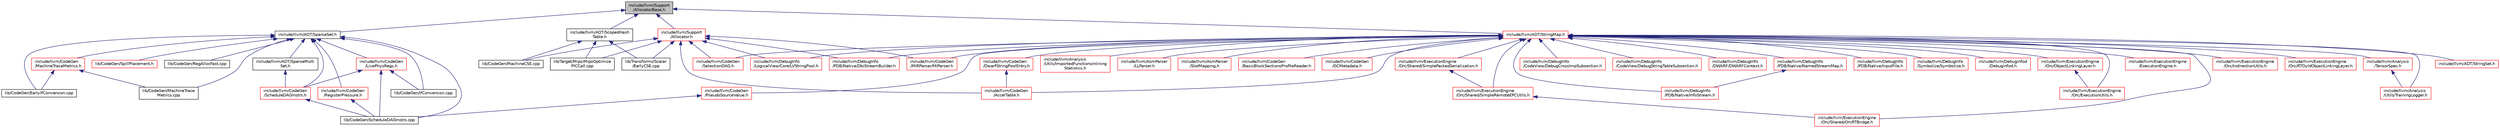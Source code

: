 digraph "include/llvm/Support/AllocatorBase.h"
{
 // LATEX_PDF_SIZE
  bgcolor="transparent";
  edge [fontname="Helvetica",fontsize="10",labelfontname="Helvetica",labelfontsize="10"];
  node [fontname="Helvetica",fontsize="10",shape=record];
  Node1 [label="include/llvm/Support\l/AllocatorBase.h",height=0.2,width=0.4,color="black", fillcolor="grey75", style="filled", fontcolor="black",tooltip=" "];
  Node1 -> Node2 [dir="back",color="midnightblue",fontsize="10",style="solid",fontname="Helvetica"];
  Node2 [label="include/llvm/ADT/ScopedHash\lTable.h",height=0.2,width=0.4,color="black",URL="$ScopedHashTable_8h.html",tooltip=" "];
  Node2 -> Node3 [dir="back",color="midnightblue",fontsize="10",style="solid",fontname="Helvetica"];
  Node3 [label="lib/CodeGen/MachineCSE.cpp",height=0.2,width=0.4,color="black",URL="$MachineCSE_8cpp.html",tooltip=" "];
  Node2 -> Node4 [dir="back",color="midnightblue",fontsize="10",style="solid",fontname="Helvetica"];
  Node4 [label="lib/Target/Mips/MipsOptimize\lPICCall.cpp",height=0.2,width=0.4,color="black",URL="$MipsOptimizePICCall_8cpp.html",tooltip=" "];
  Node2 -> Node5 [dir="back",color="midnightblue",fontsize="10",style="solid",fontname="Helvetica"];
  Node5 [label="lib/Transforms/Scalar\l/EarlyCSE.cpp",height=0.2,width=0.4,color="black",URL="$EarlyCSE_8cpp.html",tooltip=" "];
  Node1 -> Node6 [dir="back",color="midnightblue",fontsize="10",style="solid",fontname="Helvetica"];
  Node6 [label="include/llvm/ADT/SparseSet.h",height=0.2,width=0.4,color="black",URL="$SparseSet_8h.html",tooltip=" "];
  Node6 -> Node7 [dir="back",color="midnightblue",fontsize="10",style="solid",fontname="Helvetica"];
  Node7 [label="include/llvm/ADT/SparseMulti\lSet.h",height=0.2,width=0.4,color="black",URL="$SparseMultiSet_8h.html",tooltip=" "];
  Node7 -> Node8 [dir="back",color="midnightblue",fontsize="10",style="solid",fontname="Helvetica"];
  Node8 [label="include/llvm/CodeGen\l/ScheduleDAGInstrs.h",height=0.2,width=0.4,color="red",URL="$ScheduleDAGInstrs_8h.html",tooltip=" "];
  Node8 -> Node72 [dir="back",color="midnightblue",fontsize="10",style="solid",fontname="Helvetica"];
  Node72 [label="lib/CodeGen/ScheduleDAGInstrs.cpp",height=0.2,width=0.4,color="black",URL="$ScheduleDAGInstrs_8cpp.html",tooltip=" "];
  Node6 -> Node74 [dir="back",color="midnightblue",fontsize="10",style="solid",fontname="Helvetica"];
  Node74 [label="include/llvm/CodeGen\l/LivePhysRegs.h",height=0.2,width=0.4,color="red",URL="$LivePhysRegs_8h.html",tooltip=" "];
  Node74 -> Node8 [dir="back",color="midnightblue",fontsize="10",style="solid",fontname="Helvetica"];
  Node74 -> Node77 [dir="back",color="midnightblue",fontsize="10",style="solid",fontname="Helvetica"];
  Node77 [label="lib/CodeGen/IfConversion.cpp",height=0.2,width=0.4,color="black",URL="$IfConversion_8cpp.html",tooltip=" "];
  Node74 -> Node72 [dir="back",color="midnightblue",fontsize="10",style="solid",fontname="Helvetica"];
  Node6 -> Node119 [dir="back",color="midnightblue",fontsize="10",style="solid",fontname="Helvetica"];
  Node119 [label="include/llvm/CodeGen\l/MachineTraceMetrics.h",height=0.2,width=0.4,color="red",URL="$MachineTraceMetrics_8h.html",tooltip=" "];
  Node119 -> Node120 [dir="back",color="midnightblue",fontsize="10",style="solid",fontname="Helvetica"];
  Node120 [label="lib/CodeGen/EarlyIfConversion.cpp",height=0.2,width=0.4,color="black",URL="$EarlyIfConversion_8cpp.html",tooltip=" "];
  Node119 -> Node122 [dir="back",color="midnightblue",fontsize="10",style="solid",fontname="Helvetica"];
  Node122 [label="lib/CodeGen/MachineTrace\lMetrics.cpp",height=0.2,width=0.4,color="black",URL="$MachineTraceMetrics_8cpp.html",tooltip=" "];
  Node6 -> Node126 [dir="back",color="midnightblue",fontsize="10",style="solid",fontname="Helvetica"];
  Node126 [label="include/llvm/CodeGen\l/RegisterPressure.h",height=0.2,width=0.4,color="red",URL="$RegisterPressure_8h.html",tooltip=" "];
  Node126 -> Node72 [dir="back",color="midnightblue",fontsize="10",style="solid",fontname="Helvetica"];
  Node6 -> Node8 [dir="back",color="midnightblue",fontsize="10",style="solid",fontname="Helvetica"];
  Node6 -> Node120 [dir="back",color="midnightblue",fontsize="10",style="solid",fontname="Helvetica"];
  Node6 -> Node77 [dir="back",color="midnightblue",fontsize="10",style="solid",fontname="Helvetica"];
  Node6 -> Node122 [dir="back",color="midnightblue",fontsize="10",style="solid",fontname="Helvetica"];
  Node6 -> Node131 [dir="back",color="midnightblue",fontsize="10",style="solid",fontname="Helvetica"];
  Node131 [label="lib/CodeGen/SpillPlacement.h",height=0.2,width=0.4,color="red",URL="$SpillPlacement_8h.html",tooltip=" "];
  Node6 -> Node139 [dir="back",color="midnightblue",fontsize="10",style="solid",fontname="Helvetica"];
  Node139 [label="lib/CodeGen/RegAllocFast.cpp",height=0.2,width=0.4,color="black",URL="$RegAllocFast_8cpp.html",tooltip=" "];
  Node6 -> Node72 [dir="back",color="midnightblue",fontsize="10",style="solid",fontname="Helvetica"];
  Node1 -> Node140 [dir="back",color="midnightblue",fontsize="10",style="solid",fontname="Helvetica"];
  Node140 [label="include/llvm/ADT/StringMap.h",height=0.2,width=0.4,color="red",URL="$ADT_2StringMap_8h.html",tooltip=" "];
  Node140 -> Node141 [dir="back",color="midnightblue",fontsize="10",style="solid",fontname="Helvetica"];
  Node141 [label="include/llvm/ADT/StringSet.h",height=0.2,width=0.4,color="red",URL="$StringSet_8h.html",tooltip=" "];
  Node140 -> Node1120 [dir="back",color="midnightblue",fontsize="10",style="solid",fontname="Helvetica"];
  Node1120 [label="include/llvm/Analysis\l/TensorSpec.h",height=0.2,width=0.4,color="red",URL="$TensorSpec_8h.html",tooltip=" "];
  Node1120 -> Node1184 [dir="back",color="midnightblue",fontsize="10",style="solid",fontname="Helvetica"];
  Node1184 [label="include/llvm/Analysis\l/Utils/TrainingLogger.h",height=0.2,width=0.4,color="red",URL="$TrainingLogger_8h.html",tooltip=" "];
  Node140 -> Node1188 [dir="back",color="midnightblue",fontsize="10",style="solid",fontname="Helvetica"];
  Node1188 [label="include/llvm/Analysis\l/Utils/ImportedFunctionsInlining\lStatistics.h",height=0.2,width=0.4,color="red",URL="$ImportedFunctionsInliningStatistics_8h.html",tooltip=" "];
  Node140 -> Node1184 [dir="back",color="midnightblue",fontsize="10",style="solid",fontname="Helvetica"];
  Node140 -> Node1190 [dir="back",color="midnightblue",fontsize="10",style="solid",fontname="Helvetica"];
  Node1190 [label="include/llvm/AsmParser\l/LLParser.h",height=0.2,width=0.4,color="red",URL="$LLParser_8h.html",tooltip=" "];
  Node140 -> Node1193 [dir="back",color="midnightblue",fontsize="10",style="solid",fontname="Helvetica"];
  Node1193 [label="include/llvm/AsmParser\l/SlotMapping.h",height=0.2,width=0.4,color="red",URL="$SlotMapping_8h.html",tooltip=" "];
  Node140 -> Node1194 [dir="back",color="midnightblue",fontsize="10",style="solid",fontname="Helvetica"];
  Node1194 [label="include/llvm/CodeGen\l/AccelTable.h",height=0.2,width=0.4,color="red",URL="$AccelTable_8h.html",tooltip=" "];
  Node140 -> Node1210 [dir="back",color="midnightblue",fontsize="10",style="solid",fontname="Helvetica"];
  Node1210 [label="include/llvm/CodeGen\l/BasicBlockSectionsProfileReader.h",height=0.2,width=0.4,color="red",URL="$BasicBlockSectionsProfileReader_8h.html",tooltip=" "];
  Node140 -> Node1214 [dir="back",color="midnightblue",fontsize="10",style="solid",fontname="Helvetica"];
  Node1214 [label="include/llvm/CodeGen\l/DwarfStringPoolEntry.h",height=0.2,width=0.4,color="red",URL="$DwarfStringPoolEntry_8h.html",tooltip=" "];
  Node1214 -> Node1194 [dir="back",color="midnightblue",fontsize="10",style="solid",fontname="Helvetica"];
  Node140 -> Node1263 [dir="back",color="midnightblue",fontsize="10",style="solid",fontname="Helvetica"];
  Node1263 [label="include/llvm/CodeGen\l/GCMetadata.h",height=0.2,width=0.4,color="red",URL="$GCMetadata_8h.html",tooltip=" "];
  Node140 -> Node1266 [dir="back",color="midnightblue",fontsize="10",style="solid",fontname="Helvetica"];
  Node1266 [label="include/llvm/CodeGen\l/MIRParser/MIParser.h",height=0.2,width=0.4,color="red",URL="$MIParser_8h.html",tooltip=" "];
  Node140 -> Node1267 [dir="back",color="midnightblue",fontsize="10",style="solid",fontname="Helvetica"];
  Node1267 [label="include/llvm/CodeGen\l/PseudoSourceValue.h",height=0.2,width=0.4,color="red",URL="$PseudoSourceValue_8h.html",tooltip=" "];
  Node1267 -> Node72 [dir="back",color="midnightblue",fontsize="10",style="solid",fontname="Helvetica"];
  Node140 -> Node1378 [dir="back",color="midnightblue",fontsize="10",style="solid",fontname="Helvetica"];
  Node1378 [label="include/llvm/CodeGen\l/SelectionDAG.h",height=0.2,width=0.4,color="red",URL="$SelectionDAG_8h.html",tooltip=" "];
  Node140 -> Node1625 [dir="back",color="midnightblue",fontsize="10",style="solid",fontname="Helvetica"];
  Node1625 [label="include/llvm/DebugInfo\l/CodeView/DebugCrossImpSubsection.h",height=0.2,width=0.4,color="red",URL="$DebugCrossImpSubsection_8h.html",tooltip=" "];
  Node140 -> Node1629 [dir="back",color="midnightblue",fontsize="10",style="solid",fontname="Helvetica"];
  Node1629 [label="include/llvm/DebugInfo\l/CodeView/DebugStringTableSubsection.h",height=0.2,width=0.4,color="red",URL="$DebugStringTableSubsection_8h.html",tooltip=" "];
  Node140 -> Node1653 [dir="back",color="midnightblue",fontsize="10",style="solid",fontname="Helvetica"];
  Node1653 [label="include/llvm/DebugInfo\l/DWARF/DWARFContext.h",height=0.2,width=0.4,color="red",URL="$DWARFContext_8h.html",tooltip=" "];
  Node140 -> Node1671 [dir="back",color="midnightblue",fontsize="10",style="solid",fontname="Helvetica"];
  Node1671 [label="include/llvm/DebugInfo\l/LogicalView/Core/LVStringPool.h",height=0.2,width=0.4,color="red",URL="$LVStringPool_8h.html",tooltip=" "];
  Node140 -> Node1643 [dir="back",color="midnightblue",fontsize="10",style="solid",fontname="Helvetica"];
  Node1643 [label="include/llvm/DebugInfo\l/PDB/Native/DbiStreamBuilder.h",height=0.2,width=0.4,color="red",URL="$DbiStreamBuilder_8h.html",tooltip=" "];
  Node140 -> Node1683 [dir="back",color="midnightblue",fontsize="10",style="solid",fontname="Helvetica"];
  Node1683 [label="include/llvm/DebugInfo\l/PDB/Native/InfoStream.h",height=0.2,width=0.4,color="red",URL="$InfoStream_8h.html",tooltip=" "];
  Node140 -> Node1685 [dir="back",color="midnightblue",fontsize="10",style="solid",fontname="Helvetica"];
  Node1685 [label="include/llvm/DebugInfo\l/PDB/Native/InputFile.h",height=0.2,width=0.4,color="red",URL="$InputFile_8h.html",tooltip=" "];
  Node140 -> Node1687 [dir="back",color="midnightblue",fontsize="10",style="solid",fontname="Helvetica"];
  Node1687 [label="include/llvm/DebugInfo\l/PDB/Native/NamedStreamMap.h",height=0.2,width=0.4,color="red",URL="$NamedStreamMap_8h.html",tooltip=" "];
  Node1687 -> Node1683 [dir="back",color="midnightblue",fontsize="10",style="solid",fontname="Helvetica"];
  Node140 -> Node1690 [dir="back",color="midnightblue",fontsize="10",style="solid",fontname="Helvetica"];
  Node1690 [label="include/llvm/DebugInfo\l/Symbolize/Symbolize.h",height=0.2,width=0.4,color="red",URL="$Symbolize_8h.html",tooltip=" "];
  Node140 -> Node1691 [dir="back",color="midnightblue",fontsize="10",style="solid",fontname="Helvetica"];
  Node1691 [label="include/llvm/Debuginfod\l/Debuginfod.h",height=0.2,width=0.4,color="red",URL="$Debuginfod_8h.html",tooltip=" "];
  Node140 -> Node1693 [dir="back",color="midnightblue",fontsize="10",style="solid",fontname="Helvetica"];
  Node1693 [label="include/llvm/ExecutionEngine\l/ExecutionEngine.h",height=0.2,width=0.4,color="red",URL="$ExecutionEngine_2ExecutionEngine_8h.html",tooltip=" "];
  Node140 -> Node1705 [dir="back",color="midnightblue",fontsize="10",style="solid",fontname="Helvetica"];
  Node1705 [label="include/llvm/ExecutionEngine\l/Orc/ExecutionUtils.h",height=0.2,width=0.4,color="red",URL="$ExecutionUtils_8h.html",tooltip=" "];
  Node140 -> Node1718 [dir="back",color="midnightblue",fontsize="10",style="solid",fontname="Helvetica"];
  Node1718 [label="include/llvm/ExecutionEngine\l/Orc/IndirectionUtils.h",height=0.2,width=0.4,color="red",URL="$IndirectionUtils_8h.html",tooltip=" "];
  Node140 -> Node1724 [dir="back",color="midnightblue",fontsize="10",style="solid",fontname="Helvetica"];
  Node1724 [label="include/llvm/ExecutionEngine\l/Orc/ObjectLinkingLayer.h",height=0.2,width=0.4,color="red",URL="$ObjectLinkingLayer_8h.html",tooltip=" "];
  Node1724 -> Node1705 [dir="back",color="midnightblue",fontsize="10",style="solid",fontname="Helvetica"];
  Node140 -> Node1732 [dir="back",color="midnightblue",fontsize="10",style="solid",fontname="Helvetica"];
  Node1732 [label="include/llvm/ExecutionEngine\l/Orc/RTDyldObjectLinkingLayer.h",height=0.2,width=0.4,color="red",URL="$RTDyldObjectLinkingLayer_8h.html",tooltip=" "];
  Node140 -> Node1734 [dir="back",color="midnightblue",fontsize="10",style="solid",fontname="Helvetica"];
  Node1734 [label="include/llvm/ExecutionEngine\l/Orc/Shared/OrcRTBridge.h",height=0.2,width=0.4,color="red",URL="$OrcRTBridge_8h.html",tooltip=" "];
  Node140 -> Node1745 [dir="back",color="midnightblue",fontsize="10",style="solid",fontname="Helvetica"];
  Node1745 [label="include/llvm/ExecutionEngine\l/Orc/Shared/SimplePackedSerialization.h",height=0.2,width=0.4,color="red",URL="$SimplePackedSerialization_8h.html",tooltip=" "];
  Node1745 -> Node1847 [dir="back",color="midnightblue",fontsize="10",style="solid",fontname="Helvetica"];
  Node1847 [label="include/llvm/ExecutionEngine\l/Orc/Shared/SimpleRemoteEPCUtils.h",height=0.2,width=0.4,color="red",URL="$SimpleRemoteEPCUtils_8h.html",tooltip=" "];
  Node1847 -> Node1734 [dir="back",color="midnightblue",fontsize="10",style="solid",fontname="Helvetica"];
  Node140 -> Node1847 [dir="back",color="midnightblue",fontsize="10",style="solid",fontname="Helvetica"];
  Node1 -> Node3197 [dir="back",color="midnightblue",fontsize="10",style="solid",fontname="Helvetica"];
  Node3197 [label="include/llvm/Support\l/Allocator.h",height=0.2,width=0.4,color="red",URL="$Allocator_8h.html",tooltip=" "];
  Node3197 -> Node1194 [dir="back",color="midnightblue",fontsize="10",style="solid",fontname="Helvetica"];
  Node3197 -> Node1266 [dir="back",color="midnightblue",fontsize="10",style="solid",fontname="Helvetica"];
  Node3197 -> Node1378 [dir="back",color="midnightblue",fontsize="10",style="solid",fontname="Helvetica"];
  Node3197 -> Node1671 [dir="back",color="midnightblue",fontsize="10",style="solid",fontname="Helvetica"];
  Node3197 -> Node1643 [dir="back",color="midnightblue",fontsize="10",style="solid",fontname="Helvetica"];
  Node3197 -> Node3 [dir="back",color="midnightblue",fontsize="10",style="solid",fontname="Helvetica"];
  Node3197 -> Node4 [dir="back",color="midnightblue",fontsize="10",style="solid",fontname="Helvetica"];
  Node3197 -> Node5 [dir="back",color="midnightblue",fontsize="10",style="solid",fontname="Helvetica"];
}
